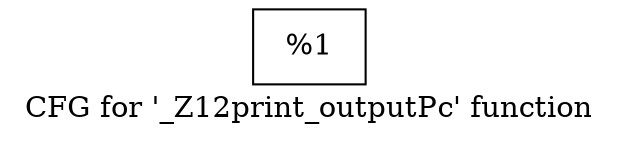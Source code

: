 digraph "CFG for '_Z12print_outputPc' function" {
	label="CFG for '_Z12print_outputPc' function";

	Node0x10d3890 [shape=record,label="{%1}"];
}
